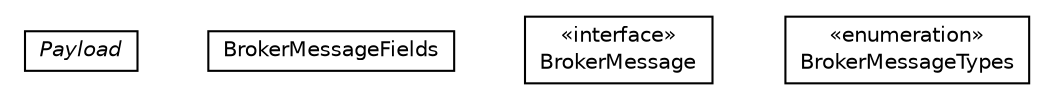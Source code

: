 #!/usr/local/bin/dot
#
# Class diagram 
# Generated by UMLGraph version R5_6-24-gf6e263 (http://www.umlgraph.org/)
#

digraph G {
	edge [fontname="Helvetica",fontsize=10,labelfontname="Helvetica",labelfontsize=10];
	node [fontname="Helvetica",fontsize=10,shape=plaintext];
	nodesep=0.25;
	ranksep=0.5;
	// org.universAAL.middleware.brokers.message.Payload
	c106045 [label=<<table title="org.universAAL.middleware.brokers.message.Payload" border="0" cellborder="1" cellspacing="0" cellpadding="2" port="p" href="./Payload.html">
		<tr><td><table border="0" cellspacing="0" cellpadding="1">
<tr><td align="center" balign="center"><font face="Helvetica-Oblique"> Payload </font></td></tr>
		</table></td></tr>
		</table>>, URL="./Payload.html", fontname="Helvetica", fontcolor="black", fontsize=10.0];
	// org.universAAL.middleware.brokers.message.BrokerMessageFields
	c106046 [label=<<table title="org.universAAL.middleware.brokers.message.BrokerMessageFields" border="0" cellborder="1" cellspacing="0" cellpadding="2" port="p" href="./BrokerMessageFields.html">
		<tr><td><table border="0" cellspacing="0" cellpadding="1">
<tr><td align="center" balign="center"> BrokerMessageFields </td></tr>
		</table></td></tr>
		</table>>, URL="./BrokerMessageFields.html", fontname="Helvetica", fontcolor="black", fontsize=10.0];
	// org.universAAL.middleware.brokers.message.BrokerMessage
	c106047 [label=<<table title="org.universAAL.middleware.brokers.message.BrokerMessage" border="0" cellborder="1" cellspacing="0" cellpadding="2" port="p" href="./BrokerMessage.html">
		<tr><td><table border="0" cellspacing="0" cellpadding="1">
<tr><td align="center" balign="center"> &#171;interface&#187; </td></tr>
<tr><td align="center" balign="center"> BrokerMessage </td></tr>
		</table></td></tr>
		</table>>, URL="./BrokerMessage.html", fontname="Helvetica", fontcolor="black", fontsize=10.0];
	// org.universAAL.middleware.brokers.message.BrokerMessage.BrokerMessageTypes
	c106048 [label=<<table title="org.universAAL.middleware.brokers.message.BrokerMessage.BrokerMessageTypes" border="0" cellborder="1" cellspacing="0" cellpadding="2" port="p" href="./BrokerMessage.BrokerMessageTypes.html">
		<tr><td><table border="0" cellspacing="0" cellpadding="1">
<tr><td align="center" balign="center"> &#171;enumeration&#187; </td></tr>
<tr><td align="center" balign="center"> BrokerMessageTypes </td></tr>
		</table></td></tr>
		</table>>, URL="./BrokerMessage.BrokerMessageTypes.html", fontname="Helvetica", fontcolor="black", fontsize=10.0];
}


